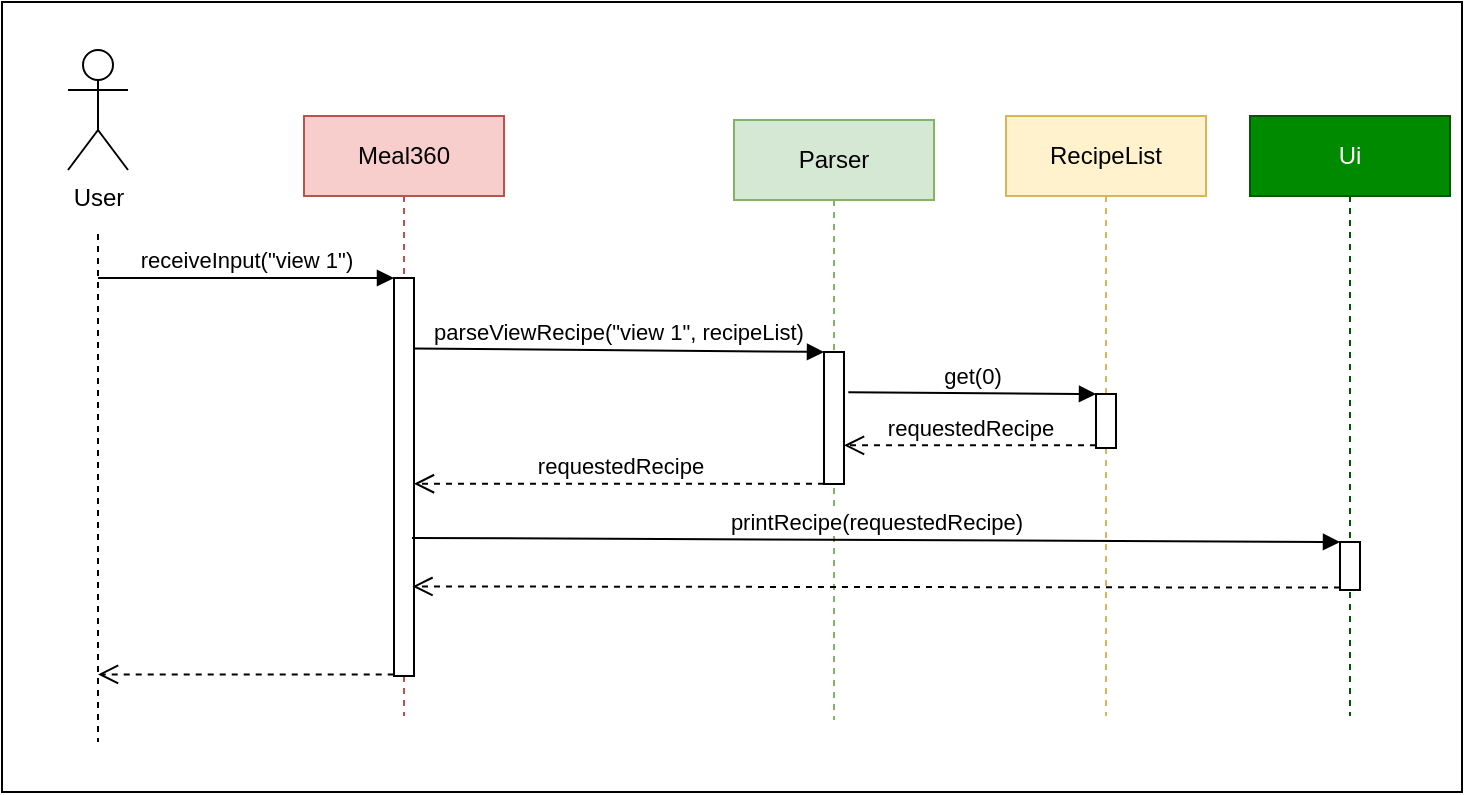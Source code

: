 <mxfile version="20.8.10" type="device"><diagram name="Page-1" id="iIjgThHYcFBI7fSDfPCQ"><mxGraphModel dx="414" dy="246" grid="0" gridSize="10" guides="1" tooltips="1" connect="1" arrows="1" fold="1" page="1" pageScale="1" pageWidth="1169" pageHeight="827" math="0" shadow="0"><root><mxCell id="0"/><mxCell id="1" parent="0"/><mxCell id="zXwnmz37SVOTNk4xeiBQ-25" value="" style="html=1;fillColor=default;" vertex="1" parent="1"><mxGeometry x="150" y="117" width="730" height="395" as="geometry"/></mxCell><mxCell id="zXwnmz37SVOTNk4xeiBQ-1" value="Meal360" style="shape=umlLifeline;perimeter=lifelinePerimeter;whiteSpace=wrap;html=1;container=1;collapsible=0;recursiveResize=0;outlineConnect=0;fillColor=#f8cecc;strokeColor=#b85450;" vertex="1" parent="1"><mxGeometry x="301" y="174" width="100" height="300" as="geometry"/></mxCell><mxCell id="zXwnmz37SVOTNk4xeiBQ-10" value="" style="html=1;points=[];perimeter=orthogonalPerimeter;fillColor=default;" vertex="1" parent="zXwnmz37SVOTNk4xeiBQ-1"><mxGeometry x="45" y="81" width="10" height="199" as="geometry"/></mxCell><mxCell id="zXwnmz37SVOTNk4xeiBQ-2" value="Parser" style="shape=umlLifeline;perimeter=lifelinePerimeter;whiteSpace=wrap;html=1;container=1;collapsible=0;recursiveResize=0;outlineConnect=0;fillColor=#d5e8d4;strokeColor=#82b366;" vertex="1" parent="1"><mxGeometry x="516" y="176" width="100" height="300" as="geometry"/></mxCell><mxCell id="zXwnmz37SVOTNk4xeiBQ-13" value="" style="html=1;points=[];perimeter=orthogonalPerimeter;fillColor=default;" vertex="1" parent="zXwnmz37SVOTNk4xeiBQ-2"><mxGeometry x="45" y="116" width="10" height="66" as="geometry"/></mxCell><mxCell id="zXwnmz37SVOTNk4xeiBQ-3" value="RecipeList" style="shape=umlLifeline;perimeter=lifelinePerimeter;whiteSpace=wrap;html=1;container=1;collapsible=0;recursiveResize=0;outlineConnect=0;fillColor=#fff2cc;strokeColor=#d6b656;" vertex="1" parent="1"><mxGeometry x="652" y="174" width="100" height="300" as="geometry"/></mxCell><mxCell id="zXwnmz37SVOTNk4xeiBQ-16" value="" style="html=1;points=[];perimeter=orthogonalPerimeter;fillColor=default;" vertex="1" parent="zXwnmz37SVOTNk4xeiBQ-3"><mxGeometry x="45" y="139" width="10" height="27" as="geometry"/></mxCell><mxCell id="zXwnmz37SVOTNk4xeiBQ-4" value="" style="shape=umlLifeline;participant=umlBoundary;perimeter=lifelinePerimeter;whiteSpace=wrap;html=1;container=1;collapsible=0;recursiveResize=0;verticalAlign=top;spacingTop=36;outlineConnect=0;" vertex="1" parent="1"><mxGeometry x="153" y="187" width="90" height="300" as="geometry"/></mxCell><mxCell id="zXwnmz37SVOTNk4xeiBQ-6" value="" style="rounded=0;whiteSpace=wrap;html=1;fillColor=default;strokeColor=none;" vertex="1" parent="1"><mxGeometry x="151" y="172" width="107" height="60" as="geometry"/></mxCell><mxCell id="zXwnmz37SVOTNk4xeiBQ-7" value="User" style="shape=umlActor;verticalLabelPosition=bottom;verticalAlign=top;html=1;fillColor=default;" vertex="1" parent="1"><mxGeometry x="183" y="141" width="30" height="60" as="geometry"/></mxCell><mxCell id="zXwnmz37SVOTNk4xeiBQ-11" value="receiveInput(&quot;view 1&quot;)" style="html=1;verticalAlign=bottom;endArrow=block;entryX=0;entryY=0;rounded=0;" edge="1" target="zXwnmz37SVOTNk4xeiBQ-10" parent="1" source="zXwnmz37SVOTNk4xeiBQ-4"><mxGeometry x="-0.003" relative="1" as="geometry"><mxPoint x="417" y="286" as="sourcePoint"/><mxPoint as="offset"/></mxGeometry></mxCell><mxCell id="zXwnmz37SVOTNk4xeiBQ-12" value="" style="html=1;verticalAlign=bottom;endArrow=open;dashed=1;endSize=8;exitX=-0.014;exitY=0.996;rounded=0;exitDx=0;exitDy=0;exitPerimeter=0;" edge="1" source="zXwnmz37SVOTNk4xeiBQ-10" parent="1" target="zXwnmz37SVOTNk4xeiBQ-4"><mxGeometry relative="1" as="geometry"><mxPoint x="417" y="362" as="targetPoint"/></mxGeometry></mxCell><mxCell id="zXwnmz37SVOTNk4xeiBQ-14" value="parseViewRecipe(&quot;view 1&quot;, recipeList)" style="html=1;verticalAlign=bottom;endArrow=block;entryX=0;entryY=0;rounded=0;exitX=0.98;exitY=0.177;exitDx=0;exitDy=0;exitPerimeter=0;" edge="1" target="zXwnmz37SVOTNk4xeiBQ-13" parent="1" source="zXwnmz37SVOTNk4xeiBQ-10"><mxGeometry relative="1" as="geometry"><mxPoint x="358" y="290" as="sourcePoint"/></mxGeometry></mxCell><mxCell id="zXwnmz37SVOTNk4xeiBQ-15" value="requestedRecipe" style="html=1;verticalAlign=bottom;endArrow=open;dashed=1;endSize=8;exitX=0;exitY=0.998;rounded=0;exitDx=0;exitDy=0;exitPerimeter=0;" edge="1" source="zXwnmz37SVOTNk4xeiBQ-13" parent="1" target="zXwnmz37SVOTNk4xeiBQ-10"><mxGeometry x="-0.001" relative="1" as="geometry"><mxPoint x="432" y="366" as="targetPoint"/><mxPoint as="offset"/></mxGeometry></mxCell><mxCell id="zXwnmz37SVOTNk4xeiBQ-17" value="get(0)" style="html=1;verticalAlign=bottom;endArrow=block;entryX=0;entryY=0;rounded=0;exitX=1.217;exitY=0.304;exitDx=0;exitDy=0;exitPerimeter=0;" edge="1" target="zXwnmz37SVOTNk4xeiBQ-16" parent="1" source="zXwnmz37SVOTNk4xeiBQ-13"><mxGeometry relative="1" as="geometry"><mxPoint x="632" y="311" as="sourcePoint"/></mxGeometry></mxCell><mxCell id="zXwnmz37SVOTNk4xeiBQ-18" value="requestedRecipe" style="html=1;verticalAlign=bottom;endArrow=open;dashed=1;endSize=8;exitX=0;exitY=0.95;rounded=0;" edge="1" source="zXwnmz37SVOTNk4xeiBQ-16" parent="1" target="zXwnmz37SVOTNk4xeiBQ-13"><mxGeometry relative="1" as="geometry"><mxPoint x="706" y="387" as="targetPoint"/></mxGeometry></mxCell><mxCell id="zXwnmz37SVOTNk4xeiBQ-29" value="Ui" style="shape=umlLifeline;perimeter=lifelinePerimeter;whiteSpace=wrap;html=1;container=1;collapsible=0;recursiveResize=0;outlineConnect=0;fillColor=#008a00;strokeColor=#005700;fontColor=#ffffff;" vertex="1" parent="1"><mxGeometry x="774" y="174" width="100" height="300" as="geometry"/></mxCell><mxCell id="zXwnmz37SVOTNk4xeiBQ-31" value="" style="html=1;points=[];perimeter=orthogonalPerimeter;fillColor=default;" vertex="1" parent="zXwnmz37SVOTNk4xeiBQ-29"><mxGeometry x="45" y="213" width="10" height="24" as="geometry"/></mxCell><mxCell id="zXwnmz37SVOTNk4xeiBQ-33" value="" style="html=1;verticalAlign=bottom;endArrow=open;dashed=1;endSize=8;exitX=0;exitY=0.95;rounded=0;entryX=0.924;entryY=0.775;entryDx=0;entryDy=0;entryPerimeter=0;" edge="1" source="zXwnmz37SVOTNk4xeiBQ-31" parent="1" target="zXwnmz37SVOTNk4xeiBQ-10"><mxGeometry relative="1" as="geometry"><mxPoint x="749" y="463" as="targetPoint"/></mxGeometry></mxCell><mxCell id="zXwnmz37SVOTNk4xeiBQ-32" value="printRecipe(requestedRecipe)" style="html=1;verticalAlign=bottom;endArrow=block;entryX=0;entryY=0;rounded=0;exitX=0.9;exitY=0.653;exitDx=0;exitDy=0;exitPerimeter=0;" edge="1" target="zXwnmz37SVOTNk4xeiBQ-31" parent="1" source="zXwnmz37SVOTNk4xeiBQ-10"><mxGeometry relative="1" as="geometry"><mxPoint x="749" y="387" as="sourcePoint"/></mxGeometry></mxCell></root></mxGraphModel></diagram></mxfile>
